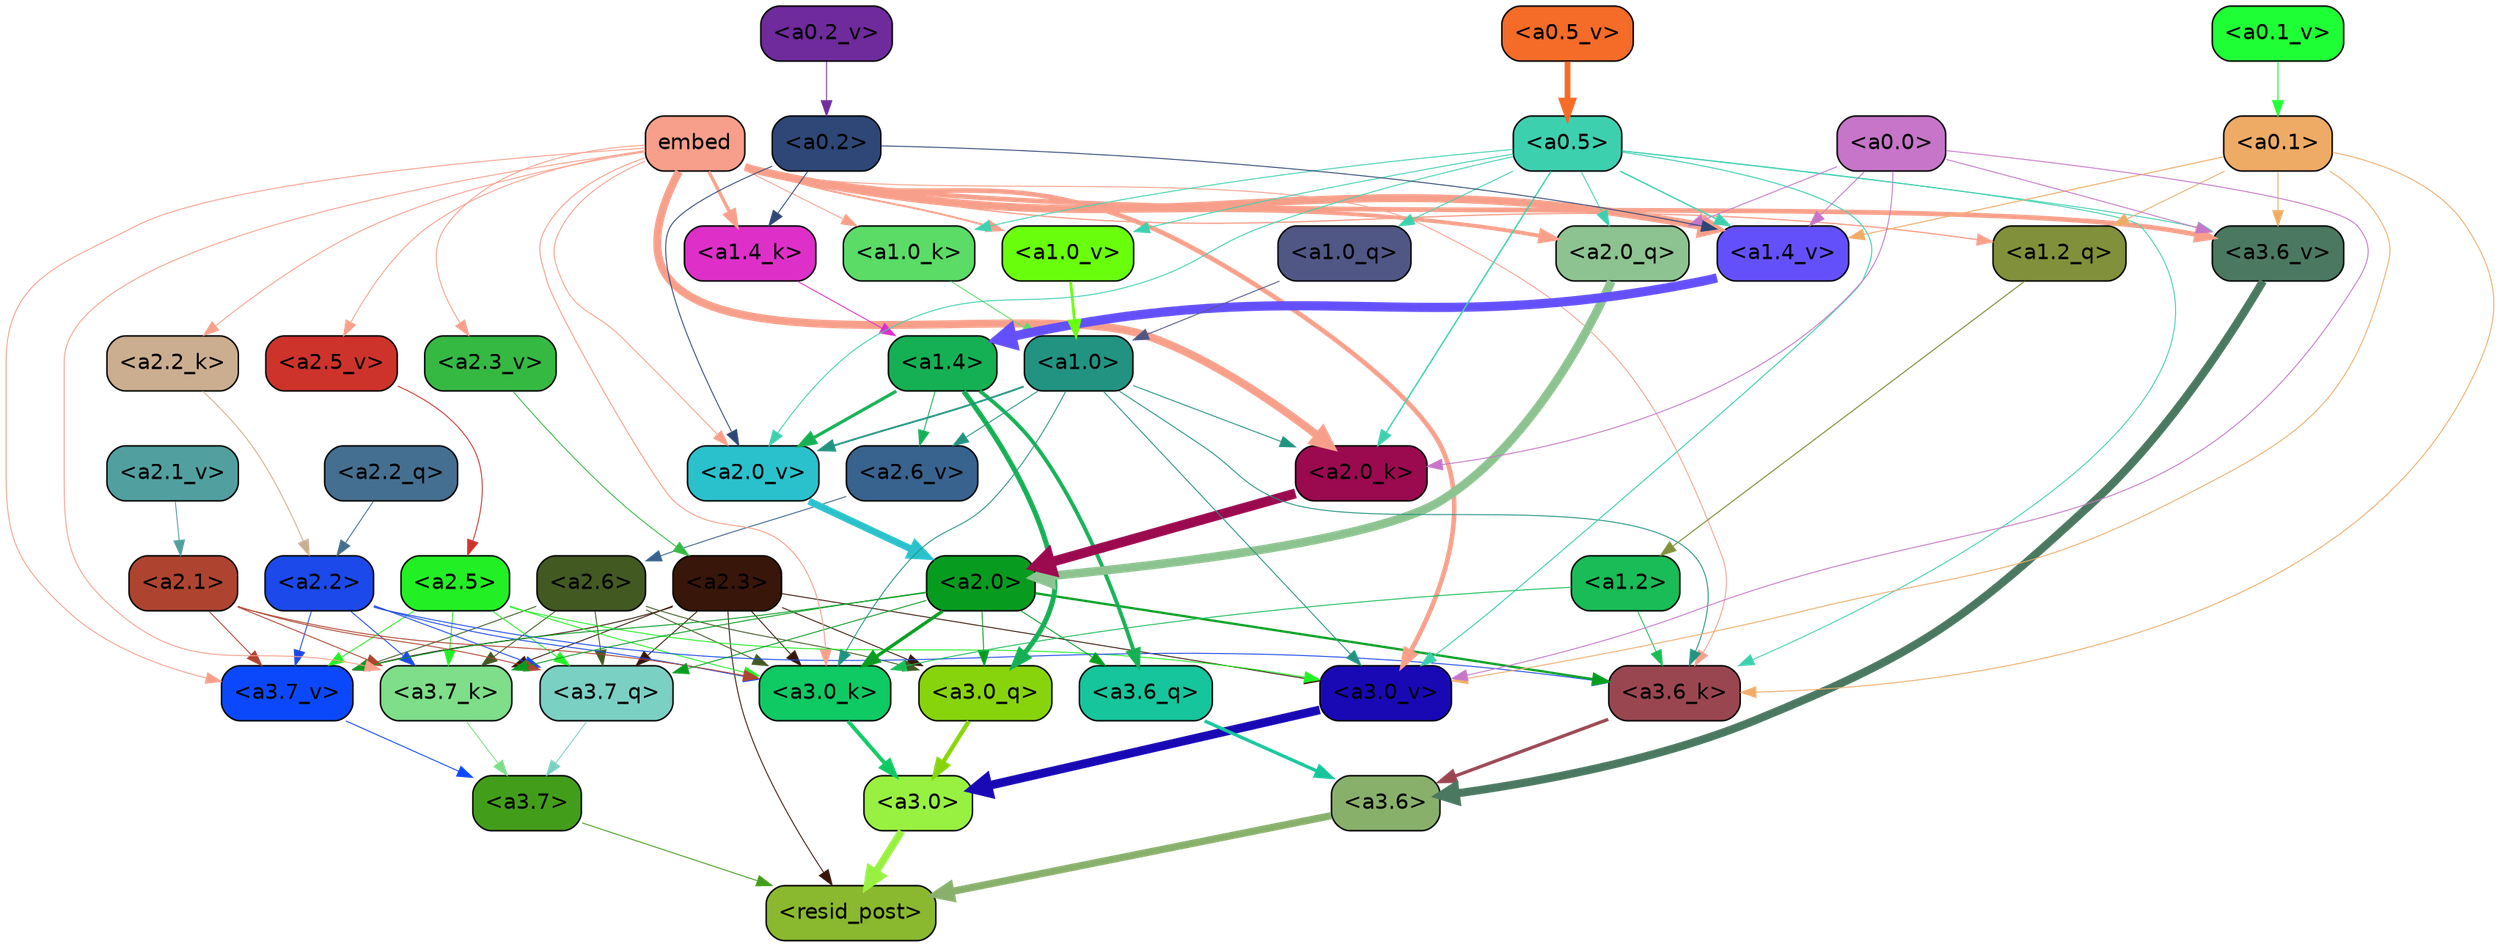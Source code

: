 strict digraph "" {
	graph [bgcolor=transparent,
		layout=dot,
		overlap=false,
		splines=true
	];
	"<a3.7>"	[color=black,
		fillcolor="#429e1a",
		fontname=Helvetica,
		shape=box,
		style="filled, rounded"];
	"<resid_post>"	[color=black,
		fillcolor="#8ab82e",
		fontname=Helvetica,
		shape=box,
		style="filled, rounded"];
	"<a3.7>" -> "<resid_post>"	[color="#429e1a",
		penwidth=0.6];
	"<a3.6>"	[color=black,
		fillcolor="#88b06b",
		fontname=Helvetica,
		shape=box,
		style="filled, rounded"];
	"<a3.6>" -> "<resid_post>"	[color="#88b06b",
		penwidth=4.7534414529800415];
	"<a3.0>"	[color=black,
		fillcolor="#98f141",
		fontname=Helvetica,
		shape=box,
		style="filled, rounded"];
	"<a3.0>" -> "<resid_post>"	[color="#98f141",
		penwidth=4.898576855659485];
	"<a2.3>"	[color=black,
		fillcolor="#381609",
		fontname=Helvetica,
		shape=box,
		style="filled, rounded"];
	"<a2.3>" -> "<resid_post>"	[color="#381609",
		penwidth=0.6];
	"<a3.7_q>"	[color=black,
		fillcolor="#7bd0c4",
		fontname=Helvetica,
		shape=box,
		style="filled, rounded"];
	"<a2.3>" -> "<a3.7_q>"	[color="#381609",
		penwidth=0.6];
	"<a3.0_q>"	[color=black,
		fillcolor="#87d40d",
		fontname=Helvetica,
		shape=box,
		style="filled, rounded"];
	"<a2.3>" -> "<a3.0_q>"	[color="#381609",
		penwidth=0.6];
	"<a3.7_k>"	[color=black,
		fillcolor="#7ede89",
		fontname=Helvetica,
		shape=box,
		style="filled, rounded"];
	"<a2.3>" -> "<a3.7_k>"	[color="#381609",
		penwidth=0.6];
	"<a3.0_k>"	[color=black,
		fillcolor="#0fc963",
		fontname=Helvetica,
		shape=box,
		style="filled, rounded"];
	"<a2.3>" -> "<a3.0_k>"	[color="#381609",
		penwidth=0.6];
	"<a3.7_v>"	[color=black,
		fillcolor="#0c48fb",
		fontname=Helvetica,
		shape=box,
		style="filled, rounded"];
	"<a2.3>" -> "<a3.7_v>"	[color="#381609",
		penwidth=0.6];
	"<a3.0_v>"	[color=black,
		fillcolor="#1809b5",
		fontname=Helvetica,
		shape=box,
		style="filled, rounded"];
	"<a2.3>" -> "<a3.0_v>"	[color="#381609",
		penwidth=0.6];
	"<a3.7_q>" -> "<a3.7>"	[color="#7bd0c4",
		penwidth=0.6];
	"<a3.6_q>"	[color=black,
		fillcolor="#16c59b",
		fontname=Helvetica,
		shape=box,
		style="filled, rounded"];
	"<a3.6_q>" -> "<a3.6>"	[color="#16c59b",
		penwidth=2.160832464694977];
	"<a3.0_q>" -> "<a3.0>"	[color="#87d40d",
		penwidth=2.870753765106201];
	"<a3.7_k>" -> "<a3.7>"	[color="#7ede89",
		penwidth=0.6];
	"<a3.6_k>"	[color=black,
		fillcolor="#9a4651",
		fontname=Helvetica,
		shape=box,
		style="filled, rounded"];
	"<a3.6_k>" -> "<a3.6>"	[color="#9a4651",
		penwidth=2.13908451795578];
	"<a3.0_k>" -> "<a3.0>"	[color="#0fc963",
		penwidth=2.520303964614868];
	"<a3.7_v>" -> "<a3.7>"	[color="#0c48fb",
		penwidth=0.6];
	"<a3.6_v>"	[color=black,
		fillcolor="#4a7860",
		fontname=Helvetica,
		shape=box,
		style="filled, rounded"];
	"<a3.6_v>" -> "<a3.6>"	[color="#4a7860",
		penwidth=5.297133803367615];
	"<a3.0_v>" -> "<a3.0>"	[color="#1809b5",
		penwidth=5.680712580680847];
	"<a2.6>"	[color=black,
		fillcolor="#425922",
		fontname=Helvetica,
		shape=box,
		style="filled, rounded"];
	"<a2.6>" -> "<a3.7_q>"	[color="#425922",
		penwidth=0.6];
	"<a2.6>" -> "<a3.0_q>"	[color="#425922",
		penwidth=0.6];
	"<a2.6>" -> "<a3.7_k>"	[color="#425922",
		penwidth=0.6];
	"<a2.6>" -> "<a3.0_k>"	[color="#425922",
		penwidth=0.6];
	"<a2.6>" -> "<a3.7_v>"	[color="#425922",
		penwidth=0.6];
	"<a2.5>"	[color=black,
		fillcolor="#22ef24",
		fontname=Helvetica,
		shape=box,
		style="filled, rounded"];
	"<a2.5>" -> "<a3.7_q>"	[color="#22ef24",
		penwidth=0.6];
	"<a2.5>" -> "<a3.7_k>"	[color="#22ef24",
		penwidth=0.6];
	"<a2.5>" -> "<a3.0_k>"	[color="#22ef24",
		penwidth=0.6];
	"<a2.5>" -> "<a3.7_v>"	[color="#22ef24",
		penwidth=0.6];
	"<a2.5>" -> "<a3.0_v>"	[color="#22ef24",
		penwidth=0.6];
	"<a2.2>"	[color=black,
		fillcolor="#1b49ea",
		fontname=Helvetica,
		shape=box,
		style="filled, rounded"];
	"<a2.2>" -> "<a3.7_q>"	[color="#1b49ea",
		penwidth=0.6];
	"<a2.2>" -> "<a3.7_k>"	[color="#1b49ea",
		penwidth=0.6];
	"<a2.2>" -> "<a3.6_k>"	[color="#1b49ea",
		penwidth=0.6];
	"<a2.2>" -> "<a3.0_k>"	[color="#1b49ea",
		penwidth=0.6];
	"<a2.2>" -> "<a3.7_v>"	[color="#1b49ea",
		penwidth=0.6];
	"<a2.1>"	[color=black,
		fillcolor="#ae4430",
		fontname=Helvetica,
		shape=box,
		style="filled, rounded"];
	"<a2.1>" -> "<a3.7_q>"	[color="#ae4430",
		penwidth=0.6];
	"<a2.1>" -> "<a3.7_k>"	[color="#ae4430",
		penwidth=0.6];
	"<a2.1>" -> "<a3.0_k>"	[color="#ae4430",
		penwidth=0.6];
	"<a2.1>" -> "<a3.7_v>"	[color="#ae4430",
		penwidth=0.6];
	"<a2.0>"	[color=black,
		fillcolor="#079c20",
		fontname=Helvetica,
		shape=box,
		style="filled, rounded"];
	"<a2.0>" -> "<a3.7_q>"	[color="#079c20",
		penwidth=0.6];
	"<a2.0>" -> "<a3.6_q>"	[color="#079c20",
		penwidth=0.6];
	"<a2.0>" -> "<a3.0_q>"	[color="#079c20",
		penwidth=0.6];
	"<a2.0>" -> "<a3.7_k>"	[color="#079c20",
		penwidth=0.6];
	"<a2.0>" -> "<a3.6_k>"	[color="#079c20",
		penwidth=1.4957321882247925];
	"<a2.0>" -> "<a3.0_k>"	[color="#079c20",
		penwidth=2.18752121925354];
	"<a2.0>" -> "<a3.7_v>"	[color="#079c20",
		penwidth=0.6];
	"<a1.4>"	[color=black,
		fillcolor="#15b054",
		fontname=Helvetica,
		shape=box,
		style="filled, rounded"];
	"<a1.4>" -> "<a3.6_q>"	[color="#15b054",
		penwidth=2.4829938411712646];
	"<a1.4>" -> "<a3.0_q>"	[color="#15b054",
		penwidth=3.299744725227356];
	"<a2.6_v>"	[color=black,
		fillcolor="#37638e",
		fontname=Helvetica,
		shape=box,
		style="filled, rounded"];
	"<a1.4>" -> "<a2.6_v>"	[color="#15b054",
		penwidth=0.6];
	"<a2.0_v>"	[color=black,
		fillcolor="#2ac1cc",
		fontname=Helvetica,
		shape=box,
		style="filled, rounded"];
	"<a1.4>" -> "<a2.0_v>"	[color="#15b054",
		penwidth=2.092592429369688];
	embed	[color=black,
		fillcolor="#f79f8a",
		fontname=Helvetica,
		shape=box,
		style="filled, rounded"];
	embed -> "<a3.7_k>"	[color="#f79f8a",
		penwidth=0.6];
	embed -> "<a3.6_k>"	[color="#f79f8a",
		penwidth=0.6];
	embed -> "<a3.0_k>"	[color="#f79f8a",
		penwidth=0.6394047290086746];
	embed -> "<a3.7_v>"	[color="#f79f8a",
		penwidth=0.6];
	embed -> "<a3.6_v>"	[color="#f79f8a",
		penwidth=3.067279100418091];
	embed -> "<a3.0_v>"	[color="#f79f8a",
		penwidth=3.0212591886520386];
	"<a2.0_q>"	[color=black,
		fillcolor="#8dc390",
		fontname=Helvetica,
		shape=box,
		style="filled, rounded"];
	embed -> "<a2.0_q>"	[color="#f79f8a",
		penwidth=2.5355080366134644];
	"<a2.2_k>"	[color=black,
		fillcolor="#cbae90",
		fontname=Helvetica,
		shape=box,
		style="filled, rounded"];
	embed -> "<a2.2_k>"	[color="#f79f8a",
		penwidth=0.6];
	"<a2.0_k>"	[color=black,
		fillcolor="#9b094f",
		fontname=Helvetica,
		shape=box,
		style="filled, rounded"];
	embed -> "<a2.0_k>"	[color="#f79f8a",
		penwidth=5.2180726528167725];
	"<a2.5_v>"	[color=black,
		fillcolor="#ce332b",
		fontname=Helvetica,
		shape=box,
		style="filled, rounded"];
	embed -> "<a2.5_v>"	[color="#f79f8a",
		penwidth=0.6];
	"<a2.3_v>"	[color=black,
		fillcolor="#35b943",
		fontname=Helvetica,
		shape=box,
		style="filled, rounded"];
	embed -> "<a2.3_v>"	[color="#f79f8a",
		penwidth=0.6];
	embed -> "<a2.0_v>"	[color="#f79f8a",
		penwidth=0.6];
	"<a1.2_q>"	[color=black,
		fillcolor="#81903a",
		fontname=Helvetica,
		shape=box,
		style="filled, rounded"];
	embed -> "<a1.2_q>"	[color="#f79f8a",
		penwidth=0.8094894886016846];
	"<a1.4_k>"	[color=black,
		fillcolor="#df2fc9",
		fontname=Helvetica,
		shape=box,
		style="filled, rounded"];
	embed -> "<a1.4_k>"	[color="#f79f8a",
		penwidth=2.1732678413391113];
	"<a1.0_k>"	[color=black,
		fillcolor="#5adc67",
		fontname=Helvetica,
		shape=box,
		style="filled, rounded"];
	embed -> "<a1.0_k>"	[color="#f79f8a",
		penwidth=0.6];
	"<a1.4_v>"	[color=black,
		fillcolor="#6450fb",
		fontname=Helvetica,
		shape=box,
		style="filled, rounded"];
	embed -> "<a1.4_v>"	[color="#f79f8a",
		penwidth=5.162249565124512];
	"<a1.0_v>"	[color=black,
		fillcolor="#69ff0c",
		fontname=Helvetica,
		shape=box,
		style="filled, rounded"];
	embed -> "<a1.0_v>"	[color="#f79f8a",
		penwidth=1.26457279920578];
	"<a1.2>"	[color=black,
		fillcolor="#19bc56",
		fontname=Helvetica,
		shape=box,
		style="filled, rounded"];
	"<a1.2>" -> "<a3.6_k>"	[color="#19bc56",
		penwidth=0.6];
	"<a1.2>" -> "<a3.0_k>"	[color="#19bc56",
		penwidth=0.6];
	"<a1.0>"	[color=black,
		fillcolor="#229381",
		fontname=Helvetica,
		shape=box,
		style="filled, rounded"];
	"<a1.0>" -> "<a3.6_k>"	[color="#229381",
		penwidth=0.6];
	"<a1.0>" -> "<a3.0_k>"	[color="#229381",
		penwidth=0.6];
	"<a1.0>" -> "<a3.0_v>"	[color="#229381",
		penwidth=0.6];
	"<a1.0>" -> "<a2.0_k>"	[color="#229381",
		penwidth=0.6];
	"<a1.0>" -> "<a2.6_v>"	[color="#229381",
		penwidth=0.6];
	"<a1.0>" -> "<a2.0_v>"	[color="#229381",
		penwidth=1.2132605910301208];
	"<a0.5>"	[color=black,
		fillcolor="#3dd0af",
		fontname=Helvetica,
		shape=box,
		style="filled, rounded"];
	"<a0.5>" -> "<a3.6_k>"	[color="#3dd0af",
		penwidth=0.6];
	"<a0.5>" -> "<a3.6_v>"	[color="#3dd0af",
		penwidth=0.6];
	"<a0.5>" -> "<a3.0_v>"	[color="#3dd0af",
		penwidth=0.648682102560997];
	"<a0.5>" -> "<a2.0_q>"	[color="#3dd0af",
		penwidth=0.6];
	"<a0.5>" -> "<a2.0_k>"	[color="#3dd0af",
		penwidth=0.9236047863960266];
	"<a0.5>" -> "<a2.0_v>"	[color="#3dd0af",
		penwidth=0.6];
	"<a1.0_q>"	[color=black,
		fillcolor="#505785",
		fontname=Helvetica,
		shape=box,
		style="filled, rounded"];
	"<a0.5>" -> "<a1.0_q>"	[color="#3dd0af",
		penwidth=0.6];
	"<a0.5>" -> "<a1.0_k>"	[color="#3dd0af",
		penwidth=0.6];
	"<a0.5>" -> "<a1.4_v>"	[color="#3dd0af",
		penwidth=0.8783596754074097];
	"<a0.5>" -> "<a1.0_v>"	[color="#3dd0af",
		penwidth=0.6];
	"<a0.1>"	[color=black,
		fillcolor="#eeab66",
		fontname=Helvetica,
		shape=box,
		style="filled, rounded"];
	"<a0.1>" -> "<a3.6_k>"	[color="#eeab66",
		penwidth=0.6];
	"<a0.1>" -> "<a3.6_v>"	[color="#eeab66",
		penwidth=0.6];
	"<a0.1>" -> "<a3.0_v>"	[color="#eeab66",
		penwidth=0.6];
	"<a0.1>" -> "<a1.2_q>"	[color="#eeab66",
		penwidth=0.6];
	"<a0.1>" -> "<a1.4_v>"	[color="#eeab66",
		penwidth=0.6490728855133057];
	"<a0.0>"	[color=black,
		fillcolor="#c675c8",
		fontname=Helvetica,
		shape=box,
		style="filled, rounded"];
	"<a0.0>" -> "<a3.6_v>"	[color="#c675c8",
		penwidth=0.6];
	"<a0.0>" -> "<a3.0_v>"	[color="#c675c8",
		penwidth=0.6];
	"<a0.0>" -> "<a2.0_q>"	[color="#c675c8",
		penwidth=0.6];
	"<a0.0>" -> "<a2.0_k>"	[color="#c675c8",
		penwidth=0.6];
	"<a0.0>" -> "<a1.4_v>"	[color="#c675c8",
		penwidth=0.6];
	"<a2.2_q>"	[color=black,
		fillcolor="#456f90",
		fontname=Helvetica,
		shape=box,
		style="filled, rounded"];
	"<a2.2_q>" -> "<a2.2>"	[color="#456f90",
		penwidth=0.6];
	"<a2.0_q>" -> "<a2.0>"	[color="#8dc390",
		penwidth=5.681910276412964];
	"<a2.2_k>" -> "<a2.2>"	[color="#cbae90",
		penwidth=0.6];
	"<a2.0_k>" -> "<a2.0>"	[color="#9b094f",
		penwidth=6.447777509689331];
	"<a2.6_v>" -> "<a2.6>"	[color="#37638e",
		penwidth=0.6];
	"<a2.5_v>" -> "<a2.5>"	[color="#ce332b",
		penwidth=0.6];
	"<a2.3_v>" -> "<a2.3>"	[color="#35b943",
		penwidth=0.6];
	"<a2.1_v>"	[color=black,
		fillcolor="#51a09f",
		fontname=Helvetica,
		shape=box,
		style="filled, rounded"];
	"<a2.1_v>" -> "<a2.1>"	[color="#51a09f",
		penwidth=0.6];
	"<a2.0_v>" -> "<a2.0>"	[color="#2ac1cc",
		penwidth=4.5695202350616455];
	"<a0.2>"	[color=black,
		fillcolor="#2e4776",
		fontname=Helvetica,
		shape=box,
		style="filled, rounded"];
	"<a0.2>" -> "<a2.0_v>"	[color="#2e4776",
		penwidth=0.6];
	"<a0.2>" -> "<a1.4_k>"	[color="#2e4776",
		penwidth=0.6];
	"<a0.2>" -> "<a1.4_v>"	[color="#2e4776",
		penwidth=0.6];
	"<a1.2_q>" -> "<a1.2>"	[color="#81903a",
		penwidth=0.6769798994064331];
	"<a1.0_q>" -> "<a1.0>"	[color="#505785",
		penwidth=0.6];
	"<a1.4_k>" -> "<a1.4>"	[color="#df2fc9",
		penwidth=0.6];
	"<a1.0_k>" -> "<a1.0>"	[color="#5adc67",
		penwidth=0.6];
	"<a1.4_v>" -> "<a1.4>"	[color="#6450fb",
		penwidth=6.016597509384155];
	"<a1.0_v>" -> "<a1.0>"	[color="#69ff0c",
		penwidth=1.8562973737716675];
	"<a0.5_v>"	[color=black,
		fillcolor="#f56b28",
		fontname=Helvetica,
		shape=box,
		style="filled, rounded"];
	"<a0.5_v>" -> "<a0.5>"	[color="#f56b28",
		penwidth=3.805475652217865];
	"<a0.2_v>"	[color=black,
		fillcolor="#6f2a9c",
		fontname=Helvetica,
		shape=box,
		style="filled, rounded"];
	"<a0.2_v>" -> "<a0.2>"	[color="#6f2a9c",
		penwidth=0.6];
	"<a0.1_v>"	[color=black,
		fillcolor="#1fff36",
		fontname=Helvetica,
		shape=box,
		style="filled, rounded"];
	"<a0.1_v>" -> "<a0.1>"	[color="#1fff36",
		penwidth=0.6855120658874512];
}
